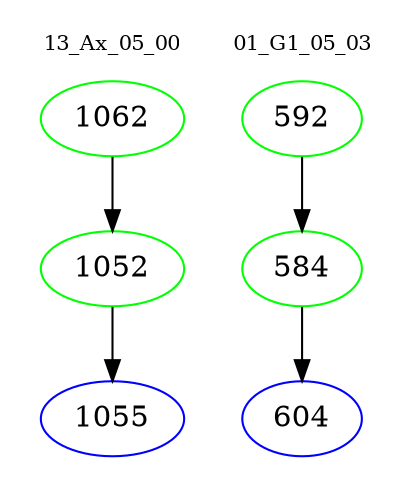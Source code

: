 digraph{
subgraph cluster_0 {
color = white
label = "13_Ax_05_00";
fontsize=10;
T0_1062 [label="1062", color="green"]
T0_1062 -> T0_1052 [color="black"]
T0_1052 [label="1052", color="green"]
T0_1052 -> T0_1055 [color="black"]
T0_1055 [label="1055", color="blue"]
}
subgraph cluster_1 {
color = white
label = "01_G1_05_03";
fontsize=10;
T1_592 [label="592", color="green"]
T1_592 -> T1_584 [color="black"]
T1_584 [label="584", color="green"]
T1_584 -> T1_604 [color="black"]
T1_604 [label="604", color="blue"]
}
}
